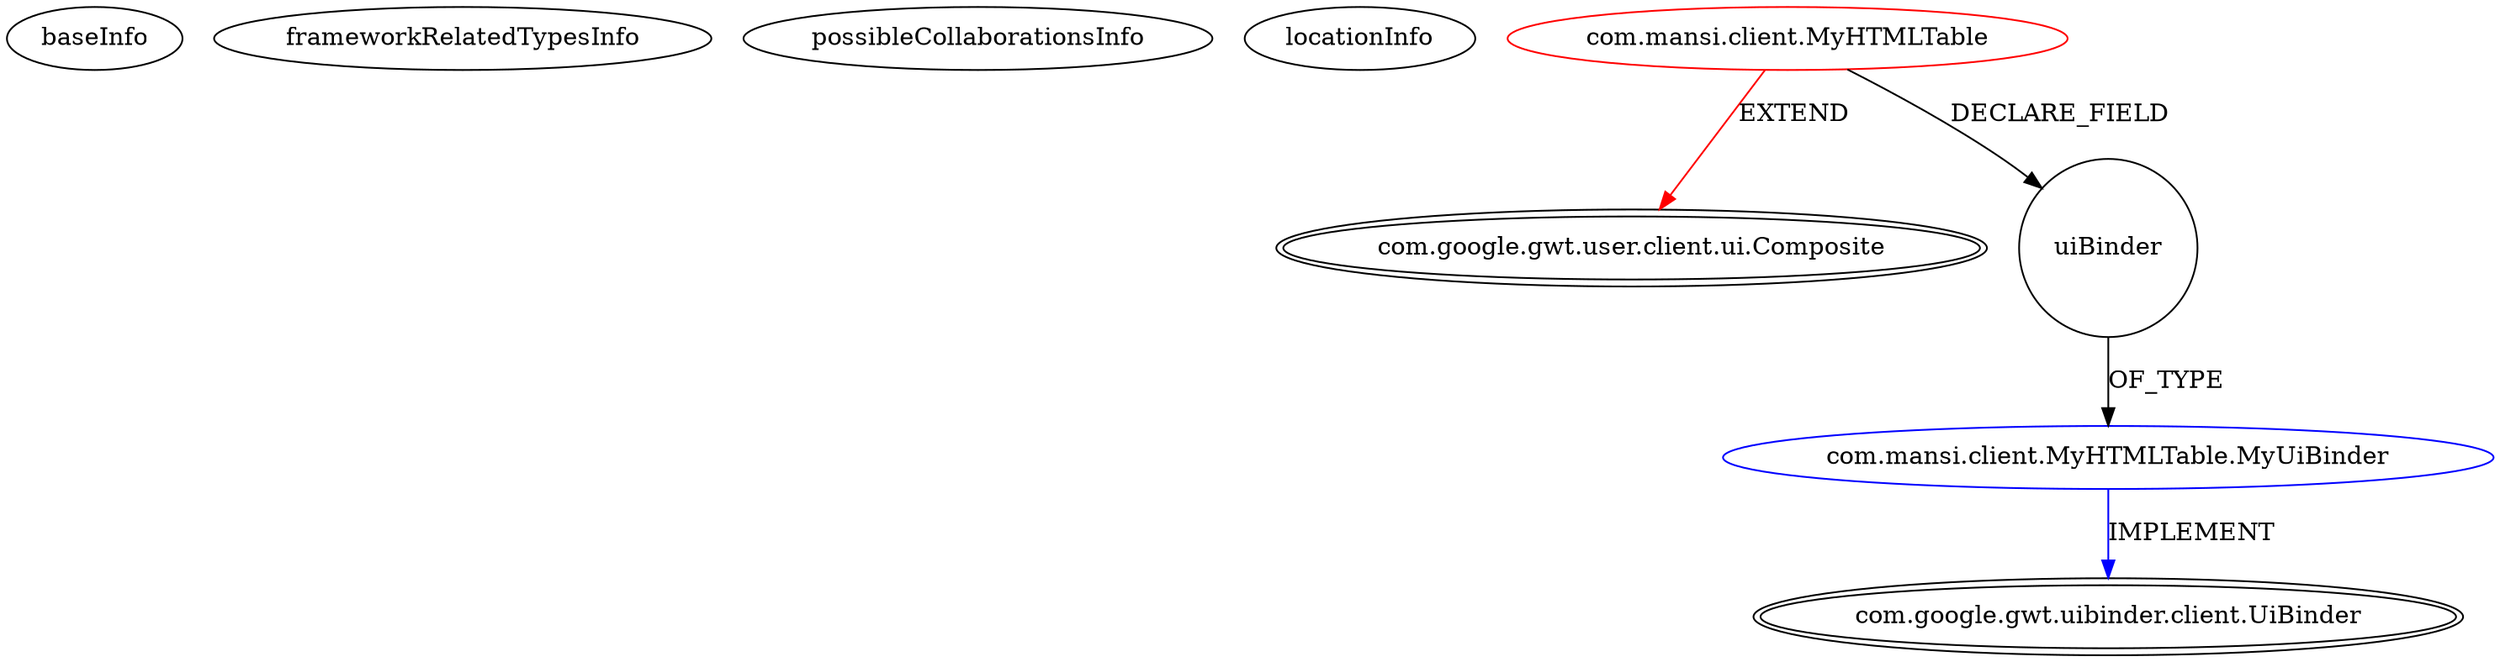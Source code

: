 digraph {
baseInfo[graphId=3688,category="extension_graph",isAnonymous=false,possibleRelation=true]
frameworkRelatedTypesInfo[0="com.google.gwt.user.client.ui.Composite"]
possibleCollaborationsInfo[0="3688~FIELD_DECLARATION-~com.google.gwt.user.client.ui.Composite ~com.google.gwt.uibinder.client.UiBinder ~false~false"]
locationInfo[projectName="mansiT-UiBinder",filePath="/mansiT-UiBinder/UiBinder-master/uibinder/src/com/mansi/client/MyHTMLTable.java",contextSignature="MyHTMLTable",graphId="3688"]
0[label="com.mansi.client.MyHTMLTable",vertexType="ROOT_CLIENT_CLASS_DECLARATION",isFrameworkType=false,color=red]
1[label="com.google.gwt.user.client.ui.Composite",vertexType="FRAMEWORK_CLASS_TYPE",isFrameworkType=true,peripheries=2]
2[label="uiBinder",vertexType="FIELD_DECLARATION",isFrameworkType=false,shape=circle]
3[label="com.mansi.client.MyHTMLTable.MyUiBinder",vertexType="REFERENCE_CLIENT_CLASS_DECLARATION",isFrameworkType=false,color=blue]
4[label="com.google.gwt.uibinder.client.UiBinder",vertexType="FRAMEWORK_INTERFACE_TYPE",isFrameworkType=true,peripheries=2]
0->1[label="EXTEND",color=red]
0->2[label="DECLARE_FIELD"]
3->4[label="IMPLEMENT",color=blue]
2->3[label="OF_TYPE"]
}
